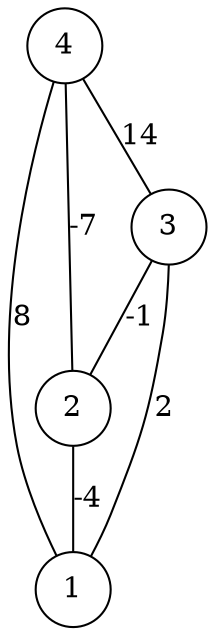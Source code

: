 graph { 
	 fontname="Helvetica,Arial,sans-serif" 
	 node [shape = circle]; 
	 4 -- 1 [label = "8"];
	 4 -- 2 [label = "-7"];
	 4 -- 3 [label = "14"];
	 3 -- 1 [label = "2"];
	 3 -- 2 [label = "-1"];
	 2 -- 1 [label = "-4"];
	 1;
	 2;
	 3;
	 4;
}
